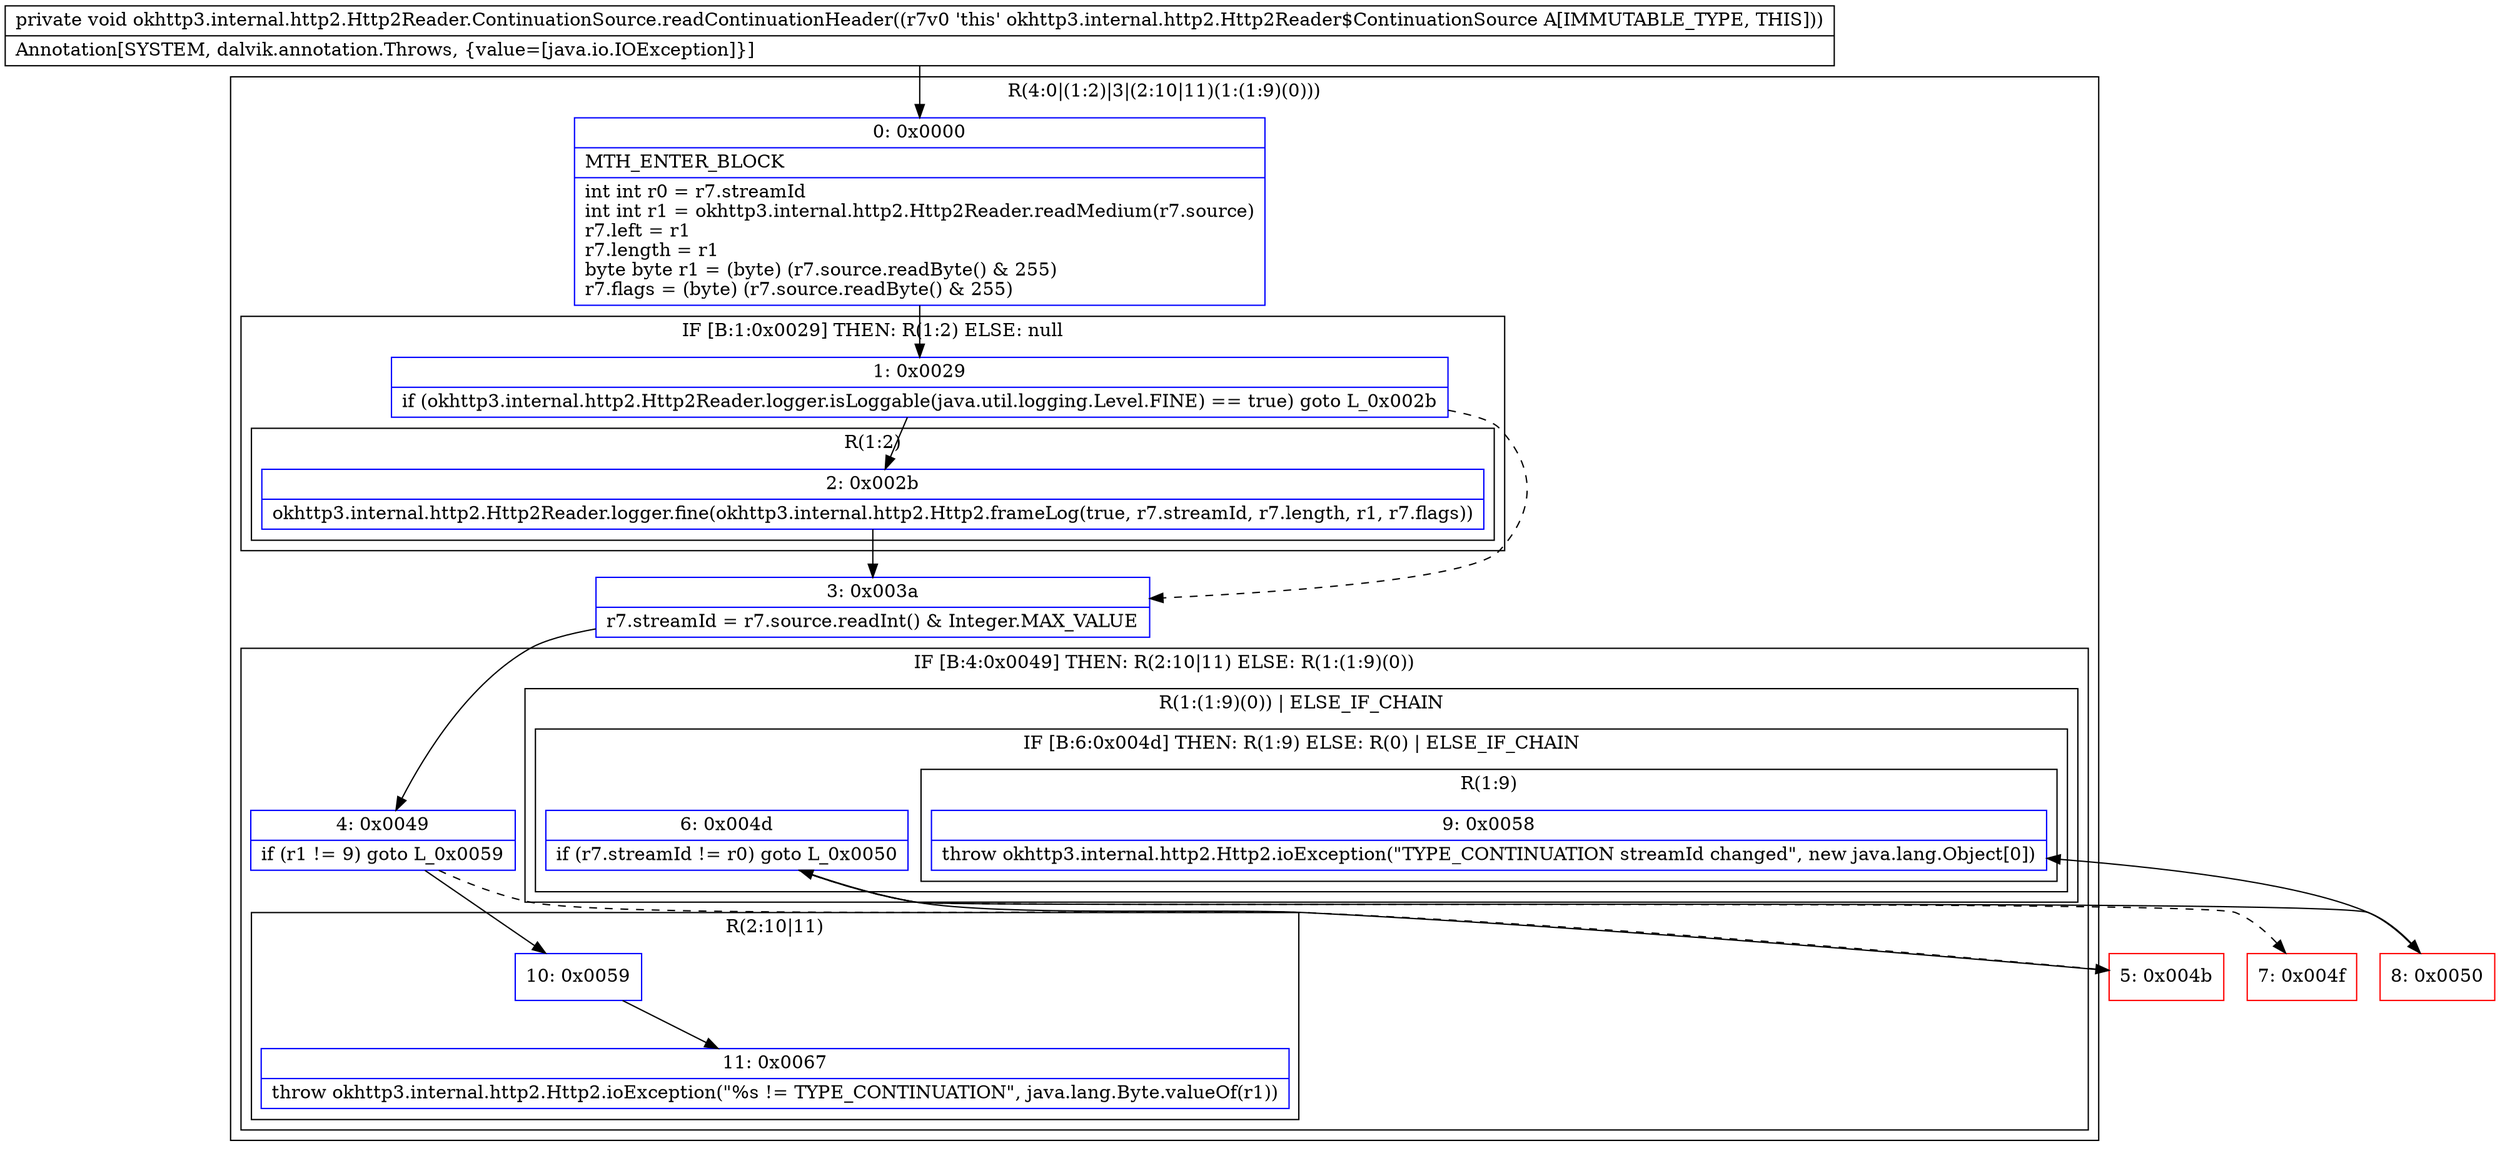digraph "CFG forokhttp3.internal.http2.Http2Reader.ContinuationSource.readContinuationHeader()V" {
subgraph cluster_Region_368562950 {
label = "R(4:0|(1:2)|3|(2:10|11)(1:(1:9)(0)))";
node [shape=record,color=blue];
Node_0 [shape=record,label="{0\:\ 0x0000|MTH_ENTER_BLOCK\l|int int r0 = r7.streamId\lint int r1 = okhttp3.internal.http2.Http2Reader.readMedium(r7.source)\lr7.left = r1\lr7.length = r1\lbyte byte r1 = (byte) (r7.source.readByte() & 255)\lr7.flags = (byte) (r7.source.readByte() & 255)\l}"];
subgraph cluster_IfRegion_1343072812 {
label = "IF [B:1:0x0029] THEN: R(1:2) ELSE: null";
node [shape=record,color=blue];
Node_1 [shape=record,label="{1\:\ 0x0029|if (okhttp3.internal.http2.Http2Reader.logger.isLoggable(java.util.logging.Level.FINE) == true) goto L_0x002b\l}"];
subgraph cluster_Region_1780868574 {
label = "R(1:2)";
node [shape=record,color=blue];
Node_2 [shape=record,label="{2\:\ 0x002b|okhttp3.internal.http2.Http2Reader.logger.fine(okhttp3.internal.http2.Http2.frameLog(true, r7.streamId, r7.length, r1, r7.flags))\l}"];
}
}
Node_3 [shape=record,label="{3\:\ 0x003a|r7.streamId = r7.source.readInt() & Integer.MAX_VALUE\l}"];
subgraph cluster_IfRegion_541639364 {
label = "IF [B:4:0x0049] THEN: R(2:10|11) ELSE: R(1:(1:9)(0))";
node [shape=record,color=blue];
Node_4 [shape=record,label="{4\:\ 0x0049|if (r1 != 9) goto L_0x0059\l}"];
subgraph cluster_Region_185354792 {
label = "R(2:10|11)";
node [shape=record,color=blue];
Node_10 [shape=record,label="{10\:\ 0x0059}"];
Node_11 [shape=record,label="{11\:\ 0x0067|throw okhttp3.internal.http2.Http2.ioException(\"%s != TYPE_CONTINUATION\", java.lang.Byte.valueOf(r1))\l}"];
}
subgraph cluster_Region_1824130169 {
label = "R(1:(1:9)(0)) | ELSE_IF_CHAIN\l";
node [shape=record,color=blue];
subgraph cluster_IfRegion_2115745171 {
label = "IF [B:6:0x004d] THEN: R(1:9) ELSE: R(0) | ELSE_IF_CHAIN\l";
node [shape=record,color=blue];
Node_6 [shape=record,label="{6\:\ 0x004d|if (r7.streamId != r0) goto L_0x0050\l}"];
subgraph cluster_Region_830797682 {
label = "R(1:9)";
node [shape=record,color=blue];
Node_9 [shape=record,label="{9\:\ 0x0058|throw okhttp3.internal.http2.Http2.ioException(\"TYPE_CONTINUATION streamId changed\", new java.lang.Object[0])\l}"];
}
subgraph cluster_Region_2116828673 {
label = "R(0)";
node [shape=record,color=blue];
}
}
}
}
}
Node_5 [shape=record,color=red,label="{5\:\ 0x004b}"];
Node_7 [shape=record,color=red,label="{7\:\ 0x004f}"];
Node_8 [shape=record,color=red,label="{8\:\ 0x0050}"];
MethodNode[shape=record,label="{private void okhttp3.internal.http2.Http2Reader.ContinuationSource.readContinuationHeader((r7v0 'this' okhttp3.internal.http2.Http2Reader$ContinuationSource A[IMMUTABLE_TYPE, THIS]))  | Annotation[SYSTEM, dalvik.annotation.Throws, \{value=[java.io.IOException]\}]\l}"];
MethodNode -> Node_0;
Node_0 -> Node_1;
Node_1 -> Node_2;
Node_1 -> Node_3[style=dashed];
Node_2 -> Node_3;
Node_3 -> Node_4;
Node_4 -> Node_5[style=dashed];
Node_4 -> Node_10;
Node_10 -> Node_11;
Node_6 -> Node_7[style=dashed];
Node_6 -> Node_8;
Node_5 -> Node_6;
Node_8 -> Node_9;
}

